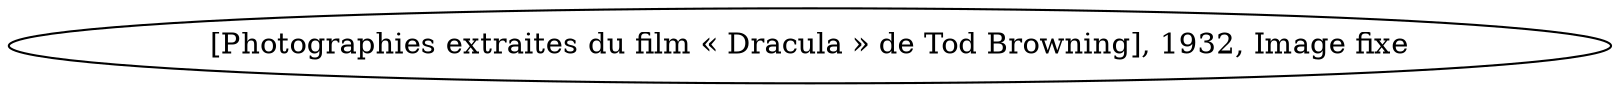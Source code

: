 // Notice UMLRM0153
digraph UMLRM0153 {
	rankdir=LR
	size="20,20"
	UMLRM0153 [label="[Photographies extraites du film « Dracula » de Tod Browning], 1932, Image fixe"]
}
